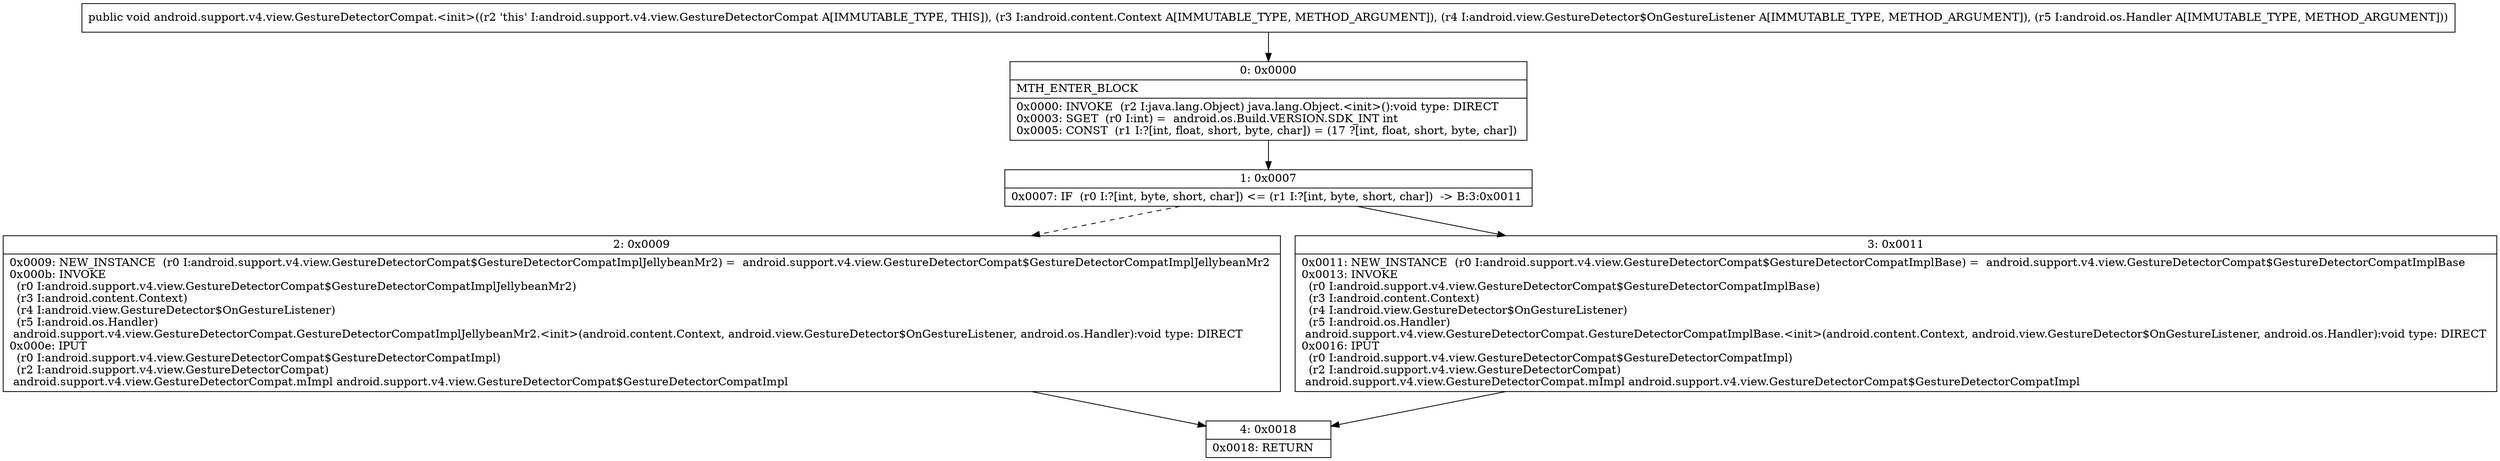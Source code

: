 digraph "CFG forandroid.support.v4.view.GestureDetectorCompat.\<init\>(Landroid\/content\/Context;Landroid\/view\/GestureDetector$OnGestureListener;Landroid\/os\/Handler;)V" {
Node_0 [shape=record,label="{0\:\ 0x0000|MTH_ENTER_BLOCK\l|0x0000: INVOKE  (r2 I:java.lang.Object) java.lang.Object.\<init\>():void type: DIRECT \l0x0003: SGET  (r0 I:int) =  android.os.Build.VERSION.SDK_INT int \l0x0005: CONST  (r1 I:?[int, float, short, byte, char]) = (17 ?[int, float, short, byte, char]) \l}"];
Node_1 [shape=record,label="{1\:\ 0x0007|0x0007: IF  (r0 I:?[int, byte, short, char]) \<= (r1 I:?[int, byte, short, char])  \-\> B:3:0x0011 \l}"];
Node_2 [shape=record,label="{2\:\ 0x0009|0x0009: NEW_INSTANCE  (r0 I:android.support.v4.view.GestureDetectorCompat$GestureDetectorCompatImplJellybeanMr2) =  android.support.v4.view.GestureDetectorCompat$GestureDetectorCompatImplJellybeanMr2 \l0x000b: INVOKE  \l  (r0 I:android.support.v4.view.GestureDetectorCompat$GestureDetectorCompatImplJellybeanMr2)\l  (r3 I:android.content.Context)\l  (r4 I:android.view.GestureDetector$OnGestureListener)\l  (r5 I:android.os.Handler)\l android.support.v4.view.GestureDetectorCompat.GestureDetectorCompatImplJellybeanMr2.\<init\>(android.content.Context, android.view.GestureDetector$OnGestureListener, android.os.Handler):void type: DIRECT \l0x000e: IPUT  \l  (r0 I:android.support.v4.view.GestureDetectorCompat$GestureDetectorCompatImpl)\l  (r2 I:android.support.v4.view.GestureDetectorCompat)\l android.support.v4.view.GestureDetectorCompat.mImpl android.support.v4.view.GestureDetectorCompat$GestureDetectorCompatImpl \l}"];
Node_3 [shape=record,label="{3\:\ 0x0011|0x0011: NEW_INSTANCE  (r0 I:android.support.v4.view.GestureDetectorCompat$GestureDetectorCompatImplBase) =  android.support.v4.view.GestureDetectorCompat$GestureDetectorCompatImplBase \l0x0013: INVOKE  \l  (r0 I:android.support.v4.view.GestureDetectorCompat$GestureDetectorCompatImplBase)\l  (r3 I:android.content.Context)\l  (r4 I:android.view.GestureDetector$OnGestureListener)\l  (r5 I:android.os.Handler)\l android.support.v4.view.GestureDetectorCompat.GestureDetectorCompatImplBase.\<init\>(android.content.Context, android.view.GestureDetector$OnGestureListener, android.os.Handler):void type: DIRECT \l0x0016: IPUT  \l  (r0 I:android.support.v4.view.GestureDetectorCompat$GestureDetectorCompatImpl)\l  (r2 I:android.support.v4.view.GestureDetectorCompat)\l android.support.v4.view.GestureDetectorCompat.mImpl android.support.v4.view.GestureDetectorCompat$GestureDetectorCompatImpl \l}"];
Node_4 [shape=record,label="{4\:\ 0x0018|0x0018: RETURN   \l}"];
MethodNode[shape=record,label="{public void android.support.v4.view.GestureDetectorCompat.\<init\>((r2 'this' I:android.support.v4.view.GestureDetectorCompat A[IMMUTABLE_TYPE, THIS]), (r3 I:android.content.Context A[IMMUTABLE_TYPE, METHOD_ARGUMENT]), (r4 I:android.view.GestureDetector$OnGestureListener A[IMMUTABLE_TYPE, METHOD_ARGUMENT]), (r5 I:android.os.Handler A[IMMUTABLE_TYPE, METHOD_ARGUMENT])) }"];
MethodNode -> Node_0;
Node_0 -> Node_1;
Node_1 -> Node_2[style=dashed];
Node_1 -> Node_3;
Node_2 -> Node_4;
Node_3 -> Node_4;
}

